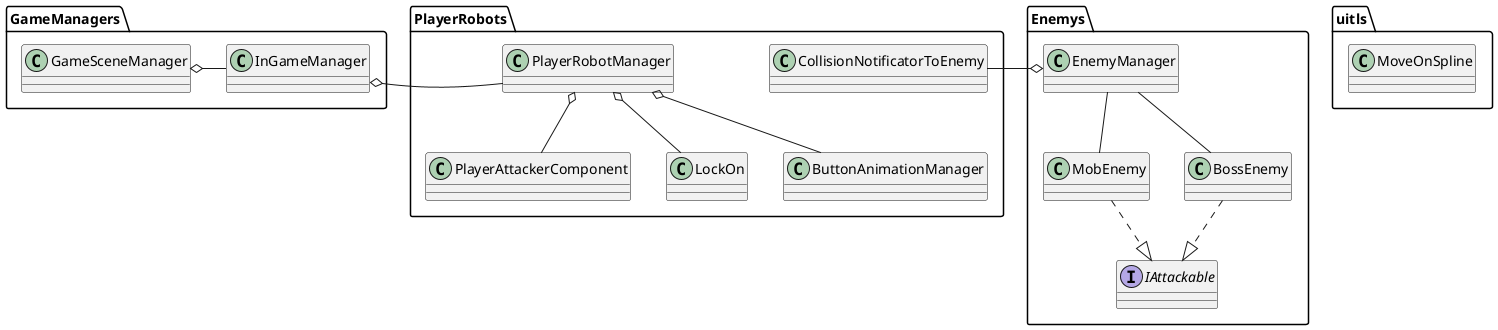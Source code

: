 ﻿@startuml


namespace GameManagers{
    class GameSceneManager
    class InGameManager
}

namespace uitls{
    class MoveOnSpline
}
namespace Enemys{
    
    EnemyManager -- MobEnemy
    EnemyManager -- BossEnemy
    
    interface IAttackable
    class EnemyManager
    
    class MobEnemy
    class BossEnemy
    BossEnemy ..|> IAttackable
    MobEnemy ..|> IAttackable
}

namespace PlayerRobots{
    PlayerRobotManager o-- PlayerAttackerComponent
    PlayerRobotManager o-- LockOn
    PlayerRobotManager o-- ButtonAnimationManager
    
    class PlayerRobotManager 
    class PlayerAttackerComponent
    class LockOn
    class ButtonAnimationManager
    class CollisionNotificatorToEnemy
}

GameManagers.GameSceneManager o- GameManagers.InGameManager
PlayerRobots.CollisionNotificatorToEnemy -o  Enemys.EnemyManager
GameManagers.InGameManager o- PlayerRobots.PlayerRobotManager



@enduml